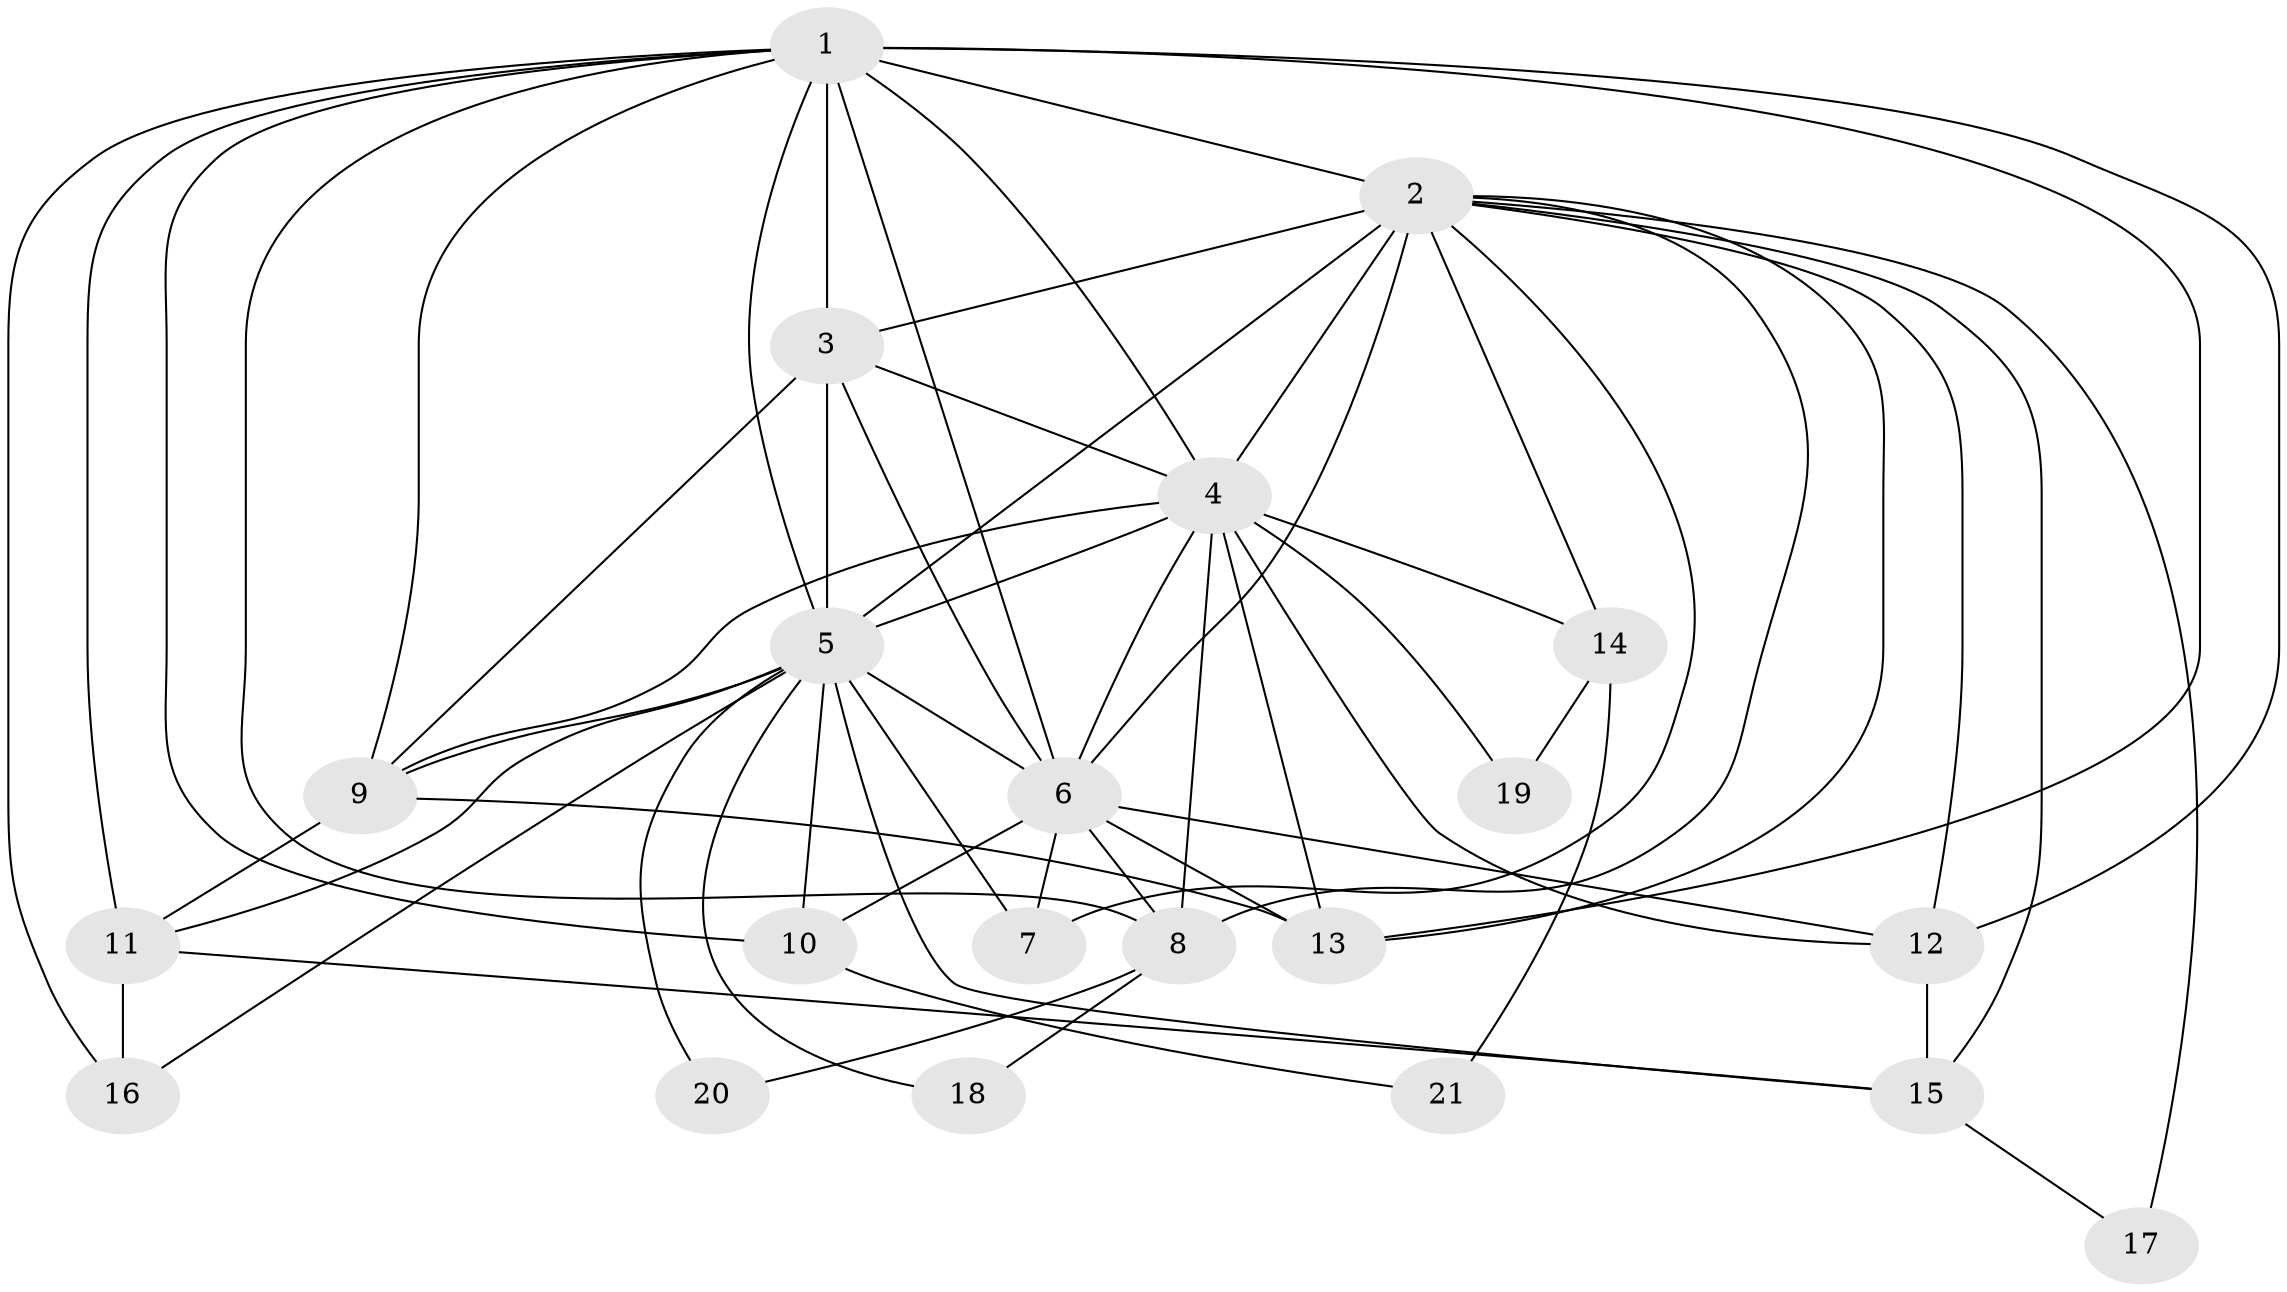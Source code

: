 // original degree distribution, {19: 0.014925373134328358, 17: 0.04477611940298507, 11: 0.014925373134328358, 16: 0.014925373134328358, 22: 0.014925373134328358, 18: 0.014925373134328358, 13: 0.014925373134328358, 26: 0.014925373134328358, 4: 0.08955223880597014, 3: 0.1044776119402985, 5: 0.04477611940298507, 2: 0.6119402985074627}
// Generated by graph-tools (version 1.1) at 2025/50/03/04/25 22:50:01]
// undirected, 21 vertices, 60 edges
graph export_dot {
  node [color=gray90,style=filled];
  1;
  2;
  3;
  4;
  5;
  6;
  7;
  8;
  9;
  10;
  11;
  12;
  13;
  14;
  15;
  16;
  17;
  18;
  19;
  20;
  21;
  1 -- 2 [weight=4.0];
  1 -- 3 [weight=2.0];
  1 -- 4 [weight=4.0];
  1 -- 5 [weight=4.0];
  1 -- 6 [weight=2.0];
  1 -- 8 [weight=1.0];
  1 -- 9 [weight=1.0];
  1 -- 10 [weight=1.0];
  1 -- 11 [weight=4.0];
  1 -- 12 [weight=1.0];
  1 -- 13 [weight=1.0];
  1 -- 16 [weight=1.0];
  2 -- 3 [weight=2.0];
  2 -- 4 [weight=4.0];
  2 -- 5 [weight=4.0];
  2 -- 6 [weight=5.0];
  2 -- 7 [weight=1.0];
  2 -- 8 [weight=1.0];
  2 -- 12 [weight=4.0];
  2 -- 13 [weight=1.0];
  2 -- 14 [weight=1.0];
  2 -- 15 [weight=1.0];
  2 -- 17 [weight=1.0];
  3 -- 4 [weight=3.0];
  3 -- 5 [weight=2.0];
  3 -- 6 [weight=3.0];
  3 -- 9 [weight=5.0];
  4 -- 5 [weight=4.0];
  4 -- 6 [weight=3.0];
  4 -- 8 [weight=7.0];
  4 -- 9 [weight=2.0];
  4 -- 12 [weight=2.0];
  4 -- 13 [weight=2.0];
  4 -- 14 [weight=3.0];
  4 -- 19 [weight=1.0];
  5 -- 6 [weight=3.0];
  5 -- 7 [weight=3.0];
  5 -- 9 [weight=1.0];
  5 -- 10 [weight=1.0];
  5 -- 11 [weight=1.0];
  5 -- 15 [weight=1.0];
  5 -- 16 [weight=1.0];
  5 -- 18 [weight=1.0];
  5 -- 20 [weight=1.0];
  6 -- 7 [weight=1.0];
  6 -- 8 [weight=2.0];
  6 -- 10 [weight=2.0];
  6 -- 12 [weight=1.0];
  6 -- 13 [weight=1.0];
  8 -- 18 [weight=1.0];
  8 -- 20 [weight=1.0];
  9 -- 11 [weight=1.0];
  9 -- 13 [weight=1.0];
  10 -- 21 [weight=1.0];
  11 -- 15 [weight=1.0];
  11 -- 16 [weight=1.0];
  12 -- 15 [weight=1.0];
  14 -- 19 [weight=1.0];
  14 -- 21 [weight=1.0];
  15 -- 17 [weight=1.0];
}
